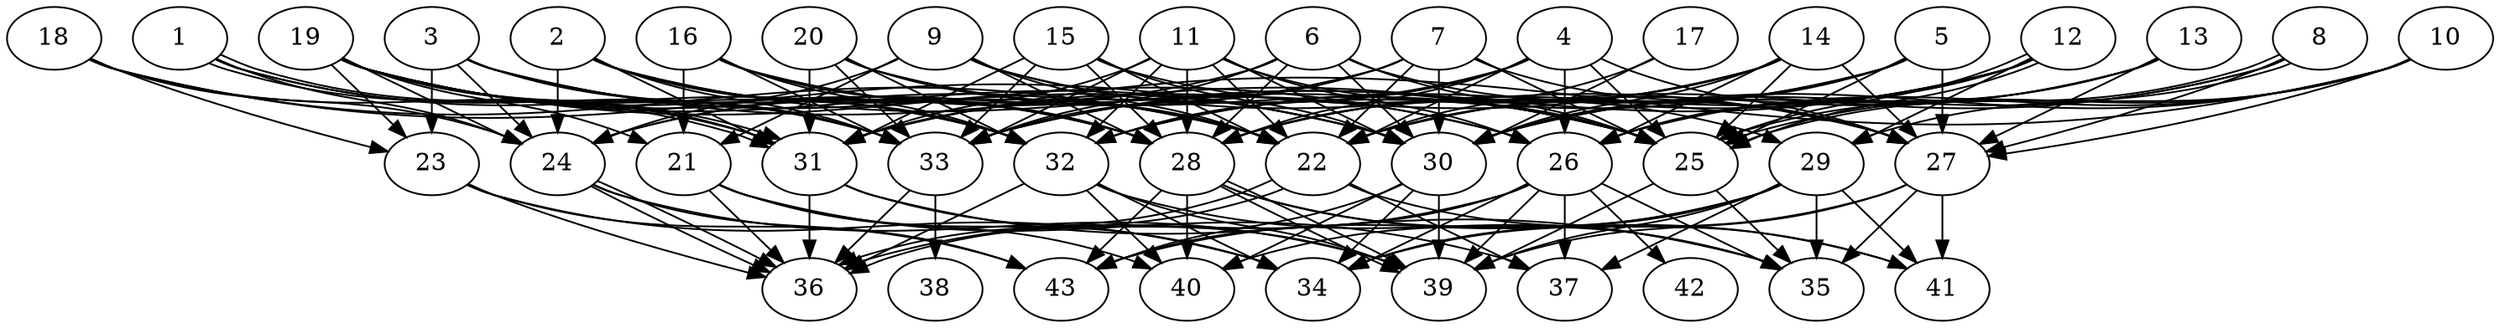// DAG (tier=3-complex, mode=data, n=43, ccr=0.525, fat=0.780, density=0.766, regular=0.310, jump=0.314, mindata=4194304, maxdata=33554432)
// DAG automatically generated by daggen at Sun Aug 24 16:33:35 2025
// /home/ermia/Project/Environments/daggen/bin/daggen --dot --ccr 0.525 --fat 0.780 --regular 0.310 --density 0.766 --jump 0.314 --mindata 4194304 --maxdata 33554432 -n 43 
digraph G {
  1 [size="5553434423386397696", alpha="0.13", expect_size="2776717211693198848"]
  1 -> 24 [size ="1824304211689472"]
  1 -> 31 [size ="1824304211689472"]
  1 -> 31 [size ="1824304211689472"]
  1 -> 32 [size ="1824304211689472"]
  1 -> 33 [size ="1824304211689472"]
  2 [size="4237585659572831387648", alpha="0.01", expect_size="2118792829786415693824"]
  2 -> 22 [size ="2094927416655872"]
  2 -> 24 [size ="2094927416655872"]
  2 -> 25 [size ="2094927416655872"]
  2 -> 28 [size ="2094927416655872"]
  2 -> 31 [size ="2094927416655872"]
  2 -> 32 [size ="2094927416655872"]
  2 -> 33 [size ="2094927416655872"]
  3 [size="7181443014073205653504", alpha="0.17", expect_size="3590721507036602826752"]
  3 -> 23 [size ="2977815590862848"]
  3 -> 24 [size ="2977815590862848"]
  3 -> 25 [size ="2977815590862848"]
  3 -> 28 [size ="2977815590862848"]
  3 -> 30 [size ="2977815590862848"]
  3 -> 33 [size ="2977815590862848"]
  4 [size="17227283061325791232", alpha="0.11", expect_size="8613641530662895616"]
  4 -> 22 [size ="8060412134162432"]
  4 -> 25 [size ="8060412134162432"]
  4 -> 26 [size ="8060412134162432"]
  4 -> 27 [size ="8060412134162432"]
  4 -> 28 [size ="8060412134162432"]
  4 -> 31 [size ="8060412134162432"]
  4 -> 32 [size ="8060412134162432"]
  5 [size="6040909049115133", alpha="0.15", expect_size="3020454524557566"]
  5 -> 22 [size ="368403579666432"]
  5 -> 25 [size ="368403579666432"]
  5 -> 27 [size ="368403579666432"]
  5 -> 28 [size ="368403579666432"]
  5 -> 30 [size ="368403579666432"]
  5 -> 33 [size ="368403579666432"]
  6 [size="767420885526045312", alpha="0.09", expect_size="383710442763022656"]
  6 -> 24 [size ="383906532556800"]
  6 -> 25 [size ="383906532556800"]
  6 -> 27 [size ="383906532556800"]
  6 -> 28 [size ="383906532556800"]
  6 -> 30 [size ="383906532556800"]
  6 -> 33 [size ="383906532556800"]
  7 [size="4750958802367531712512", alpha="0.10", expect_size="2375479401183765856256"]
  7 -> 22 [size ="2260879919808512"]
  7 -> 24 [size ="2260879919808512"]
  7 -> 25 [size ="2260879919808512"]
  7 -> 27 [size ="2260879919808512"]
  7 -> 30 [size ="2260879919808512"]
  7 -> 33 [size ="2260879919808512"]
  8 [size="32548291921856954368000", alpha="0.06", expect_size="16274145960928477184000"]
  8 -> 22 [size ="8155340944179200"]
  8 -> 25 [size ="8155340944179200"]
  8 -> 25 [size ="8155340944179200"]
  8 -> 27 [size ="8155340944179200"]
  8 -> 30 [size ="8155340944179200"]
  9 [size="5773303451275291648", alpha="0.18", expect_size="2886651725637645824"]
  9 -> 21 [size ="2660534948200448"]
  9 -> 22 [size ="2660534948200448"]
  9 -> 24 [size ="2660534948200448"]
  9 -> 25 [size ="2660534948200448"]
  9 -> 27 [size ="2660534948200448"]
  9 -> 28 [size ="2660534948200448"]
  10 [size="135179076945913360", alpha="0.20", expect_size="67589538472956680"]
  10 -> 25 [size ="2529819254325248"]
  10 -> 26 [size ="2529819254325248"]
  10 -> 27 [size ="2529819254325248"]
  10 -> 29 [size ="2529819254325248"]
  10 -> 30 [size ="2529819254325248"]
  10 -> 31 [size ="2529819254325248"]
  11 [size="11912984910371850240", alpha="0.14", expect_size="5956492455185925120"]
  11 -> 22 [size ="5369464094720000"]
  11 -> 25 [size ="5369464094720000"]
  11 -> 26 [size ="5369464094720000"]
  11 -> 28 [size ="5369464094720000"]
  11 -> 30 [size ="5369464094720000"]
  11 -> 31 [size ="5369464094720000"]
  11 -> 32 [size ="5369464094720000"]
  11 -> 33 [size ="5369464094720000"]
  12 [size="1974306109792477773824", alpha="0.07", expect_size="987153054896238886912"]
  12 -> 25 [size ="1259021017284608"]
  12 -> 25 [size ="1259021017284608"]
  12 -> 26 [size ="1259021017284608"]
  12 -> 28 [size ="1259021017284608"]
  12 -> 29 [size ="1259021017284608"]
  12 -> 32 [size ="1259021017284608"]
  12 -> 33 [size ="1259021017284608"]
  13 [size="4966585352667932672", alpha="0.16", expect_size="2483292676333966336"]
  13 -> 22 [size ="4742064801579008"]
  13 -> 26 [size ="4742064801579008"]
  13 -> 27 [size ="4742064801579008"]
  13 -> 30 [size ="4742064801579008"]
  14 [size="27147146503389184000000", alpha="0.06", expect_size="13573573251694592000000"]
  14 -> 25 [size ="7226135674880000"]
  14 -> 26 [size ="7226135674880000"]
  14 -> 27 [size ="7226135674880000"]
  14 -> 28 [size ="7226135674880000"]
  14 -> 30 [size ="7226135674880000"]
  14 -> 31 [size ="7226135674880000"]
  14 -> 32 [size ="7226135674880000"]
  15 [size="23666877569216469270528", alpha="0.16", expect_size="11833438784608234635264"]
  15 -> 22 [size ="6594531742973952"]
  15 -> 28 [size ="6594531742973952"]
  15 -> 29 [size ="6594531742973952"]
  15 -> 30 [size ="6594531742973952"]
  15 -> 31 [size ="6594531742973952"]
  15 -> 33 [size ="6594531742973952"]
  16 [size="12925585719302465536", alpha="0.07", expect_size="6462792859651232768"]
  16 -> 21 [size ="7057252234035200"]
  16 -> 26 [size ="7057252234035200"]
  16 -> 28 [size ="7057252234035200"]
  16 -> 32 [size ="7057252234035200"]
  16 -> 33 [size ="7057252234035200"]
  17 [size="8732544179807812", alpha="0.13", expect_size="4366272089903906"]
  17 -> 22 [size ="702315233280000"]
  17 -> 30 [size ="702315233280000"]
  18 [size="6406055571098196992", alpha="0.13", expect_size="3203027785549098496"]
  18 -> 22 [size ="7363674318569472"]
  18 -> 23 [size ="7363674318569472"]
  18 -> 24 [size ="7363674318569472"]
  18 -> 30 [size ="7363674318569472"]
  18 -> 31 [size ="7363674318569472"]
  19 [size="23386903572025800916992", alpha="0.02", expect_size="11693451786012900458496"]
  19 -> 21 [size ="6542420745388032"]
  19 -> 22 [size ="6542420745388032"]
  19 -> 23 [size ="6542420745388032"]
  19 -> 24 [size ="6542420745388032"]
  19 -> 26 [size ="6542420745388032"]
  19 -> 28 [size ="6542420745388032"]
  19 -> 30 [size ="6542420745388032"]
  19 -> 31 [size ="6542420745388032"]
  19 -> 32 [size ="6542420745388032"]
  19 -> 33 [size ="6542420745388032"]
  20 [size="17512823831119011840", alpha="0.14", expect_size="8756411915559505920"]
  20 -> 22 [size ="9001702535462912"]
  20 -> 25 [size ="9001702535462912"]
  20 -> 31 [size ="9001702535462912"]
  20 -> 32 [size ="9001702535462912"]
  20 -> 33 [size ="9001702535462912"]
  21 [size="20559726760282447413248", alpha="0.13", expect_size="10279863380141223706624"]
  21 -> 34 [size ="6003919759081472"]
  21 -> 36 [size ="6003919759081472"]
  21 -> 37 [size ="6003919759081472"]
  21 -> 40 [size ="6003919759081472"]
  22 [size="409179521024000000000", alpha="0.19", expect_size="204589760512000000000"]
  22 -> 36 [size ="440926208000000"]
  22 -> 36 [size ="440926208000000"]
  22 -> 37 [size ="440926208000000"]
  22 -> 41 [size ="440926208000000"]
  23 [size="270536728479954632704", alpha="0.19", expect_size="135268364239977316352"]
  23 -> 34 [size ="334637142376448"]
  23 -> 36 [size ="334637142376448"]
  23 -> 43 [size ="334637142376448"]
  24 [size="77956643296003616", alpha="0.10", expect_size="38978321648001808"]
  24 -> 36 [size ="1444848607428608"]
  24 -> 36 [size ="1444848607428608"]
  24 -> 39 [size ="1444848607428608"]
  24 -> 43 [size ="1444848607428608"]
  25 [size="13986961373197701120", alpha="0.16", expect_size="6993480686598850560"]
  25 -> 35 [size ="7496991454003200"]
  25 -> 39 [size ="7496991454003200"]
  26 [size="11888218595379339264", alpha="0.11", expect_size="5944109297689669632"]
  26 -> 34 [size ="4860065035059200"]
  26 -> 35 [size ="4860065035059200"]
  26 -> 36 [size ="4860065035059200"]
  26 -> 37 [size ="4860065035059200"]
  26 -> 39 [size ="4860065035059200"]
  26 -> 42 [size ="4860065035059200"]
  26 -> 43 [size ="4860065035059200"]
  27 [size="1949825598574921472", alpha="0.04", expect_size="974912799287460736"]
  27 -> 34 [size ="857586865799168"]
  27 -> 35 [size ="857586865799168"]
  27 -> 39 [size ="857586865799168"]
  27 -> 41 [size ="857586865799168"]
  28 [size="18985118711314220", alpha="0.01", expect_size="9492559355657110"]
  28 -> 35 [size ="1234273776435200"]
  28 -> 39 [size ="1234273776435200"]
  28 -> 39 [size ="1234273776435200"]
  28 -> 40 [size ="1234273776435200"]
  28 -> 41 [size ="1234273776435200"]
  28 -> 43 [size ="1234273776435200"]
  29 [size="18084153407417129893888", alpha="0.17", expect_size="9042076703708564946944"]
  29 -> 34 [size ="5511740666150912"]
  29 -> 35 [size ="5511740666150912"]
  29 -> 37 [size ="5511740666150912"]
  29 -> 39 [size ="5511740666150912"]
  29 -> 40 [size ="5511740666150912"]
  29 -> 41 [size ="5511740666150912"]
  29 -> 43 [size ="5511740666150912"]
  30 [size="184952937724201926656", alpha="0.03", expect_size="92476468862100963328"]
  30 -> 34 [size ="259695331770368"]
  30 -> 39 [size ="259695331770368"]
  30 -> 40 [size ="259695331770368"]
  30 -> 43 [size ="259695331770368"]
  31 [size="7441810999113316040704", alpha="0.17", expect_size="3720905499556658020352"]
  31 -> 35 [size ="3049362657640448"]
  31 -> 36 [size ="3049362657640448"]
  31 -> 39 [size ="3049362657640448"]
  32 [size="2296902275056481536", alpha="0.05", expect_size="1148451137528240768"]
  32 -> 34 [size ="1686717543219200"]
  32 -> 35 [size ="1686717543219200"]
  32 -> 36 [size ="1686717543219200"]
  32 -> 39 [size ="1686717543219200"]
  32 -> 40 [size ="1686717543219200"]
  33 [size="12443184051467532288", alpha="0.12", expect_size="6221592025733766144"]
  33 -> 36 [size ="7430433042071552"]
  33 -> 38 [size ="7430433042071552"]
  34 [size="1066350032632930107392", alpha="0.08", expect_size="533175016316465053696"]
  35 [size="936975625202993987584", alpha="0.09", expect_size="468487812601496993792"]
  36 [size="13708502314721150976", alpha="0.13", expect_size="6854251157360575488"]
  37 [size="27172127687044702928896", alpha="0.19", expect_size="13586063843522351464448"]
  38 [size="171757935658546336", alpha="0.11", expect_size="85878967829273168"]
  39 [size="5205209494495867904", alpha="0.04", expect_size="2602604747247933952"]
  40 [size="6852694541184087883776", alpha="0.08", expect_size="3426347270592043941888"]
  41 [size="977256484284680320", alpha="0.07", expect_size="488628242142340160"]
  42 [size="5856256172091944960", alpha="0.03", expect_size="2928128086045972480"]
  43 [size="26606902505820741697536", alpha="0.15", expect_size="13303451252910370848768"]
}
